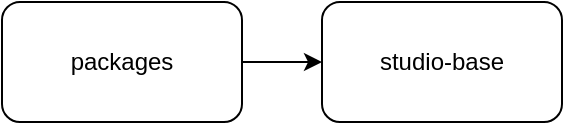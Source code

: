 <mxfile version="17.1.2" type="github">
  <diagram id="IlRD9WJHrizllNZYOMe7" name="Page-1">
    <mxGraphModel dx="925" dy="536" grid="1" gridSize="10" guides="1" tooltips="1" connect="1" arrows="1" fold="1" page="1" pageScale="1" pageWidth="827" pageHeight="1169" math="0" shadow="0">
      <root>
        <mxCell id="0" />
        <mxCell id="1" parent="0" />
        <mxCell id="cHkOWWjaoq3MxW5v9Bcl-1" value="studio-base" style="rounded=1;whiteSpace=wrap;html=1;" vertex="1" parent="1">
          <mxGeometry x="260" y="80" width="120" height="60" as="geometry" />
        </mxCell>
        <mxCell id="cHkOWWjaoq3MxW5v9Bcl-3" value="" style="edgeStyle=orthogonalEdgeStyle;rounded=0;orthogonalLoop=1;jettySize=auto;html=1;" edge="1" parent="1" source="cHkOWWjaoq3MxW5v9Bcl-2" target="cHkOWWjaoq3MxW5v9Bcl-1">
          <mxGeometry relative="1" as="geometry" />
        </mxCell>
        <mxCell id="cHkOWWjaoq3MxW5v9Bcl-2" value="packages" style="rounded=1;whiteSpace=wrap;html=1;" vertex="1" parent="1">
          <mxGeometry x="100" y="80" width="120" height="60" as="geometry" />
        </mxCell>
      </root>
    </mxGraphModel>
  </diagram>
</mxfile>
